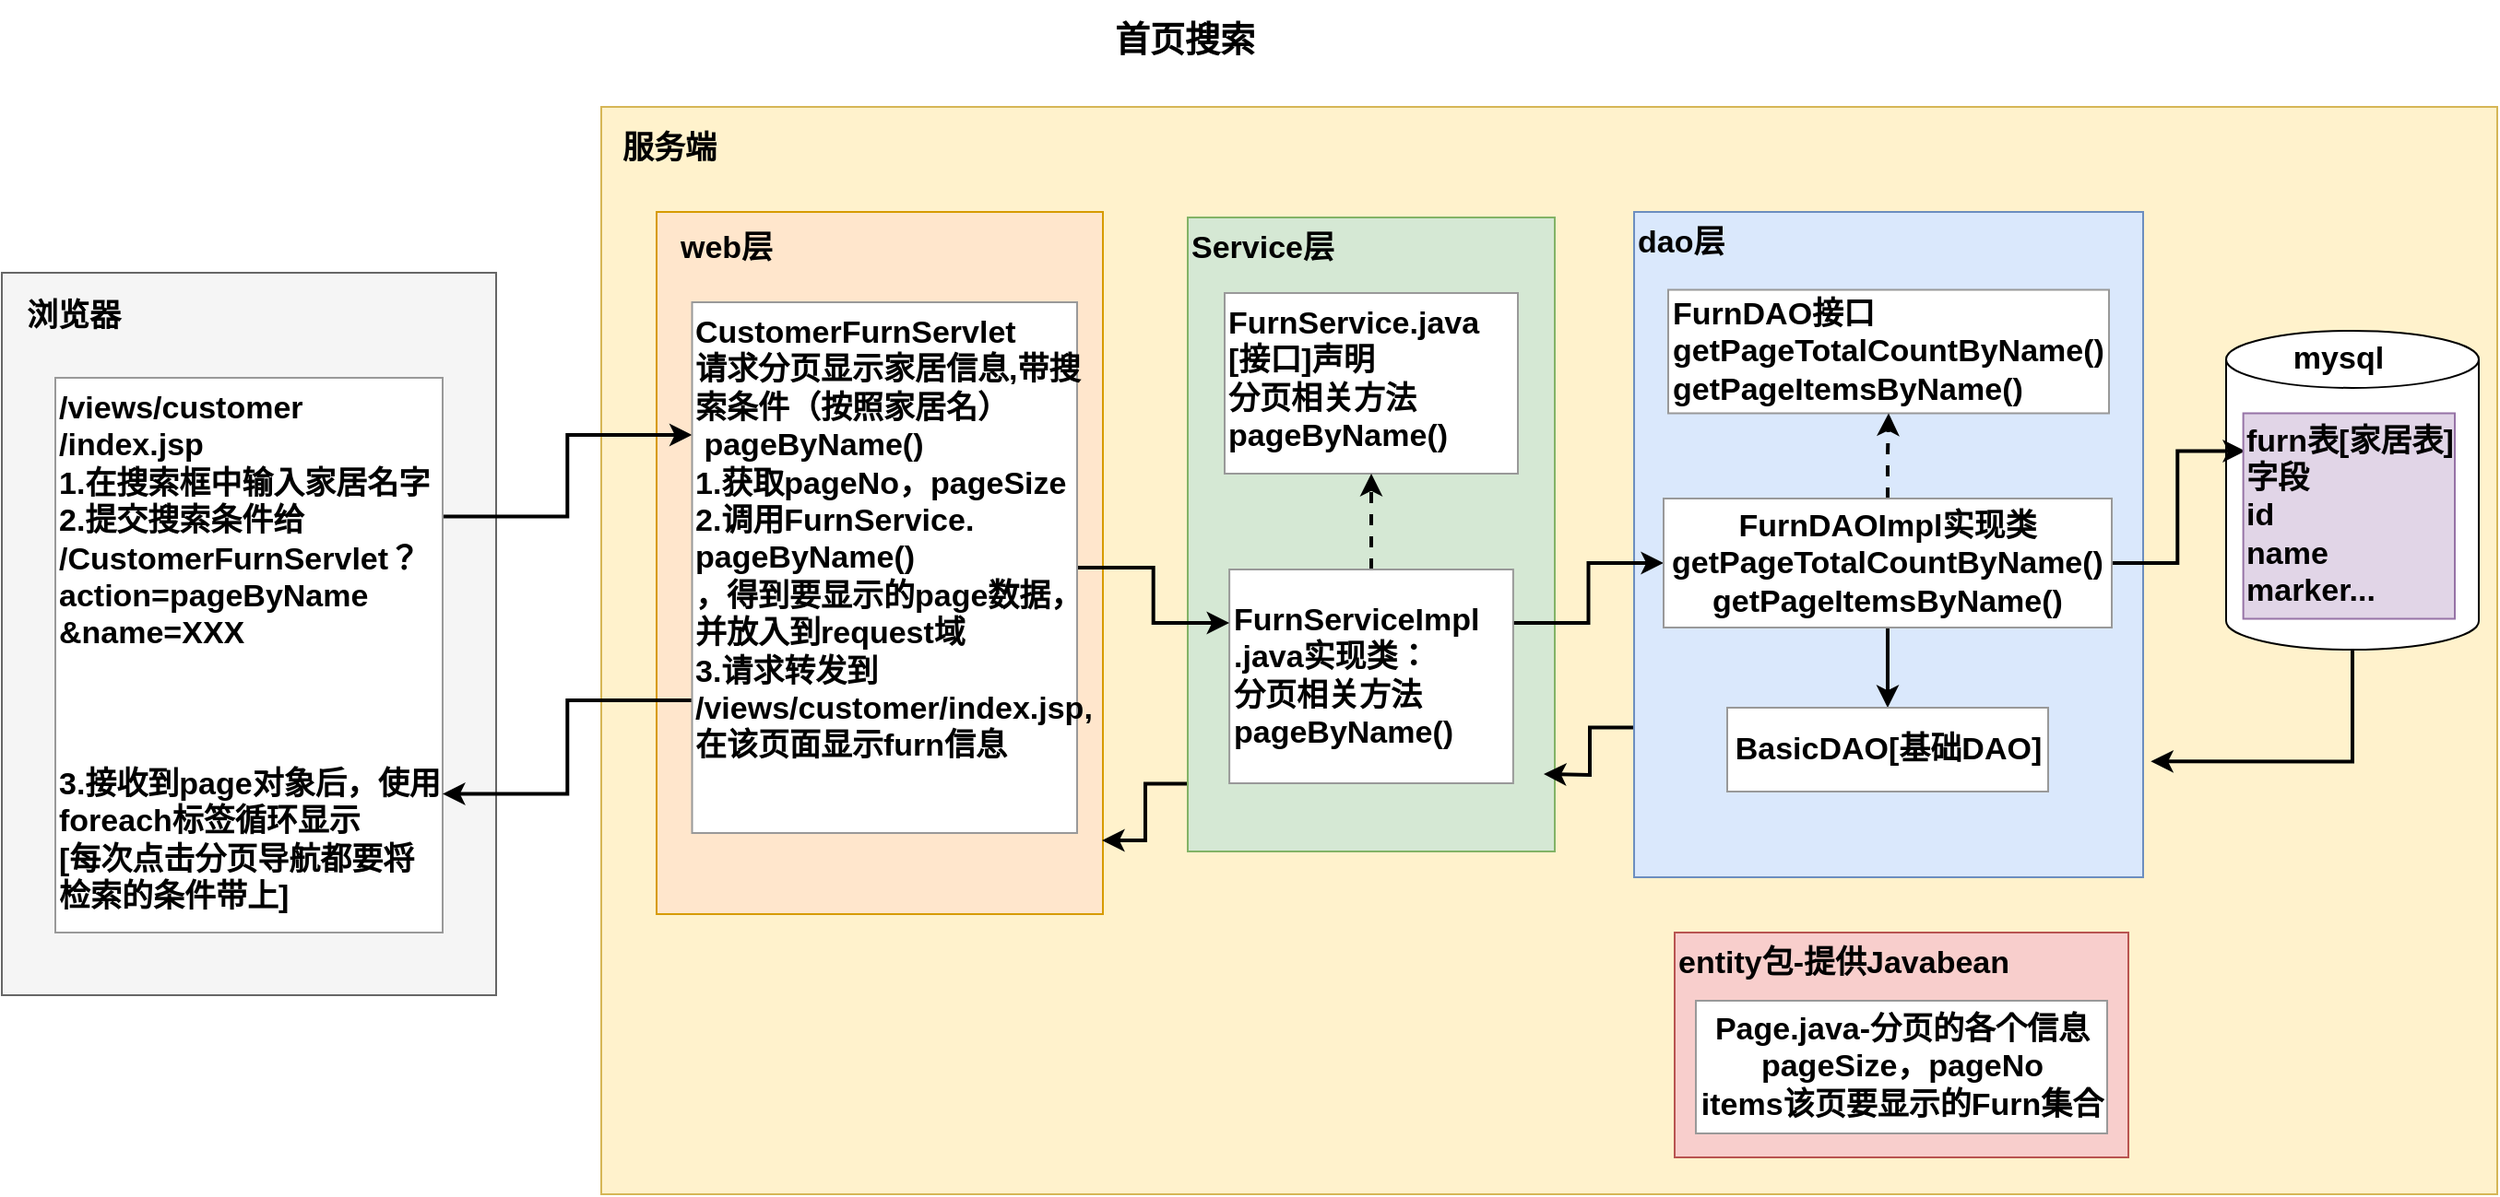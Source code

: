 <mxfile compressed="false" version="18.0.1" type="device">
  <diagram id="3w6g5_Ta-V8lRmugiTsT" name="第 1 页">
    <mxGraphModel dx="1060" dy="1170" grid="0" gridSize="10" guides="1" tooltips="1" connect="1" arrows="1" fold="1" page="0" pageScale="1" pageWidth="827" pageHeight="1169" math="0" shadow="0">
      <root>
        <mxCell id="0" />
        <mxCell id="1" parent="0" />
        <mxCell id="GYIKJYMq1MzzK1BG4W0E-1" value="&lt;span style=&quot;font-size: 19px;&quot;&gt;首页搜索&lt;/span&gt;" style="text;html=1;strokeColor=none;fillColor=none;align=center;verticalAlign=middle;whiteSpace=wrap;rounded=0;fontSize=18;fontStyle=1" parent="1" vertex="1">
          <mxGeometry x="1033" y="-45" width="297" height="44" as="geometry" />
        </mxCell>
        <mxCell id="GYIKJYMq1MzzK1BG4W0E-2" value="" style="rounded=0;whiteSpace=wrap;html=1;fontSize=18;fillColor=#f5f5f5;strokeColor=#666666;fontStyle=1;fontColor=#333333;" parent="1" vertex="1">
          <mxGeometry x="540" y="103" width="268" height="392" as="geometry" />
        </mxCell>
        <mxCell id="GYIKJYMq1MzzK1BG4W0E-3" value="浏览器" style="text;html=1;strokeColor=none;fillColor=none;align=center;verticalAlign=middle;whiteSpace=wrap;rounded=0;fontSize=17;fontStyle=1" parent="1" vertex="1">
          <mxGeometry x="549" y="112.25" width="60" height="30" as="geometry" />
        </mxCell>
        <mxCell id="GYIKJYMq1MzzK1BG4W0E-6" value="" style="rounded=0;whiteSpace=wrap;html=1;fontSize=17;fillColor=#fff2cc;strokeColor=#d6b656;fontStyle=1" parent="1" vertex="1">
          <mxGeometry x="865" y="13" width="1028" height="590" as="geometry" />
        </mxCell>
        <mxCell id="GYIKJYMq1MzzK1BG4W0E-7" value="服务端" style="text;html=1;strokeColor=none;fillColor=none;align=center;verticalAlign=middle;whiteSpace=wrap;rounded=0;fontSize=17;fontStyle=1" parent="1" vertex="1">
          <mxGeometry x="872" y="21" width="60" height="30" as="geometry" />
        </mxCell>
        <mxCell id="GYIKJYMq1MzzK1BG4W0E-9" value="" style="text;html=1;strokeColor=#d79b00;fillColor=#ffe6cc;align=left;verticalAlign=top;whiteSpace=wrap;rounded=0;fontSize=17;fontStyle=1" parent="1" vertex="1">
          <mxGeometry x="895" y="70" width="242" height="381" as="geometry" />
        </mxCell>
        <mxCell id="Zatc0vboHGfkbghF3RjW-18" style="edgeStyle=orthogonalEdgeStyle;rounded=0;orthogonalLoop=1;jettySize=auto;html=1;exitX=-0.001;exitY=0.893;exitDx=0;exitDy=0;entryX=0.998;entryY=0.895;entryDx=0;entryDy=0;entryPerimeter=0;fontSize=17;strokeColor=default;strokeWidth=2;exitPerimeter=0;" parent="1" source="GYIKJYMq1MzzK1BG4W0E-14" target="GYIKJYMq1MzzK1BG4W0E-9" edge="1">
          <mxGeometry relative="1" as="geometry" />
        </mxCell>
        <mxCell id="GYIKJYMq1MzzK1BG4W0E-14" value="Service层" style="text;html=1;strokeColor=#82b366;fillColor=#d5e8d4;align=left;verticalAlign=top;whiteSpace=wrap;rounded=0;fontSize=17;fontStyle=1" parent="1" vertex="1">
          <mxGeometry x="1183" y="73" width="199" height="344" as="geometry" />
        </mxCell>
        <mxCell id="8VZ2lhoY9Nfm3T2TA_DG-27" style="edgeStyle=orthogonalEdgeStyle;rounded=0;orthogonalLoop=1;jettySize=auto;html=1;exitX=0.004;exitY=0.775;exitDx=0;exitDy=0;fontSize=17;strokeWidth=2;exitPerimeter=0;" parent="1" source="GYIKJYMq1MzzK1BG4W0E-16" edge="1">
          <mxGeometry relative="1" as="geometry">
            <mxPoint x="1376" y="375" as="targetPoint" />
          </mxGeometry>
        </mxCell>
        <mxCell id="GYIKJYMq1MzzK1BG4W0E-16" value="dao层" style="text;html=1;strokeColor=#6c8ebf;fillColor=#dae8fc;align=left;verticalAlign=top;whiteSpace=wrap;rounded=0;fontSize=17;fontStyle=1" parent="1" vertex="1">
          <mxGeometry x="1425" y="70" width="276" height="361" as="geometry" />
        </mxCell>
        <mxCell id="8VZ2lhoY9Nfm3T2TA_DG-22" style="edgeStyle=orthogonalEdgeStyle;rounded=0;orthogonalLoop=1;jettySize=auto;html=1;exitX=0.5;exitY=1;exitDx=0;exitDy=0;exitPerimeter=0;entryX=1.015;entryY=0.826;entryDx=0;entryDy=0;entryPerimeter=0;fontSize=17;strokeWidth=2;" parent="1" source="GYIKJYMq1MzzK1BG4W0E-20" target="GYIKJYMq1MzzK1BG4W0E-16" edge="1">
          <mxGeometry relative="1" as="geometry" />
        </mxCell>
        <mxCell id="GYIKJYMq1MzzK1BG4W0E-20" value="" style="shape=cylinder3;whiteSpace=wrap;html=1;boundedLbl=1;backgroundOutline=1;size=15.49;fontSize=17;fontStyle=1" parent="1" vertex="1">
          <mxGeometry x="1746" y="134.5" width="137" height="173" as="geometry" />
        </mxCell>
        <mxCell id="8VZ2lhoY9Nfm3T2TA_DG-3" value="web层" style="text;html=1;strokeColor=none;fillColor=none;align=left;verticalAlign=top;whiteSpace=wrap;rounded=0;fontSize=17;fontStyle=1" parent="1" vertex="1">
          <mxGeometry x="906" y="73" width="60" height="30" as="geometry" />
        </mxCell>
        <mxCell id="8VZ2lhoY9Nfm3T2TA_DG-6" value="FurnService.java&lt;br&gt;[接口]声明&lt;br&gt;分页相关方法&lt;br&gt;pageByName()" style="rounded=0;whiteSpace=wrap;html=1;labelBorderColor=none;fontSize=17;strokeColor=#999999;fontStyle=1;align=left;verticalAlign=top;" parent="1" vertex="1">
          <mxGeometry x="1203" y="114" width="159" height="98" as="geometry" />
        </mxCell>
        <mxCell id="8VZ2lhoY9Nfm3T2TA_DG-8" style="edgeStyle=orthogonalEdgeStyle;rounded=0;orthogonalLoop=1;jettySize=auto;html=1;exitX=0.5;exitY=0;exitDx=0;exitDy=0;fontSize=17;dashed=1;strokeWidth=2;" parent="1" source="8VZ2lhoY9Nfm3T2TA_DG-7" target="8VZ2lhoY9Nfm3T2TA_DG-6" edge="1">
          <mxGeometry relative="1" as="geometry" />
        </mxCell>
        <mxCell id="bZlDuSdulc7KowGW-_eb-1" style="edgeStyle=orthogonalEdgeStyle;rounded=0;orthogonalLoop=1;jettySize=auto;html=1;exitX=1;exitY=0.25;exitDx=0;exitDy=0;entryX=0;entryY=0.5;entryDx=0;entryDy=0;fontStyle=0;strokeWidth=2;" edge="1" parent="1" source="8VZ2lhoY9Nfm3T2TA_DG-7" target="8VZ2lhoY9Nfm3T2TA_DG-10">
          <mxGeometry relative="1" as="geometry" />
        </mxCell>
        <mxCell id="8VZ2lhoY9Nfm3T2TA_DG-7" value="FurnServiceImpl&lt;br&gt;.java实现类：&lt;br&gt;分页相关方法&lt;br&gt;pageByName()" style="rounded=0;whiteSpace=wrap;html=1;labelBorderColor=none;fontSize=17;strokeColor=#999999;align=left;fontStyle=1;verticalAlign=middle;" parent="1" vertex="1">
          <mxGeometry x="1205.56" y="264" width="153.88" height="116" as="geometry" />
        </mxCell>
        <mxCell id="8VZ2lhoY9Nfm3T2TA_DG-9" value="FurnDAO接口&lt;br&gt;getPageTotalCountByName()&lt;br&gt;getPageItemsByName()" style="rounded=0;whiteSpace=wrap;html=1;labelBorderColor=none;fontSize=17;strokeColor=#999999;fontStyle=1;align=left;verticalAlign=middle;" parent="1" vertex="1">
          <mxGeometry x="1443.5" y="112.25" width="239" height="67" as="geometry" />
        </mxCell>
        <mxCell id="8VZ2lhoY9Nfm3T2TA_DG-13" style="edgeStyle=orthogonalEdgeStyle;rounded=0;orthogonalLoop=1;jettySize=auto;html=1;exitX=0.5;exitY=0;exitDx=0;exitDy=0;entryX=0.5;entryY=1;entryDx=0;entryDy=0;dashed=1;fontSize=17;strokeWidth=2;" parent="1" source="8VZ2lhoY9Nfm3T2TA_DG-10" target="8VZ2lhoY9Nfm3T2TA_DG-9" edge="1">
          <mxGeometry relative="1" as="geometry" />
        </mxCell>
        <mxCell id="8VZ2lhoY9Nfm3T2TA_DG-14" style="edgeStyle=orthogonalEdgeStyle;rounded=0;orthogonalLoop=1;jettySize=auto;html=1;exitX=0.5;exitY=1;exitDx=0;exitDy=0;entryX=0.5;entryY=0;entryDx=0;entryDy=0;fontSize=17;strokeWidth=2;" parent="1" source="8VZ2lhoY9Nfm3T2TA_DG-10" target="8VZ2lhoY9Nfm3T2TA_DG-11" edge="1">
          <mxGeometry relative="1" as="geometry" />
        </mxCell>
        <mxCell id="8VZ2lhoY9Nfm3T2TA_DG-21" style="edgeStyle=orthogonalEdgeStyle;rounded=0;orthogonalLoop=1;jettySize=auto;html=1;exitX=1;exitY=0.5;exitDx=0;exitDy=0;entryX=0.01;entryY=0.184;entryDx=0;entryDy=0;entryPerimeter=0;fontSize=17;strokeWidth=2;" parent="1" source="8VZ2lhoY9Nfm3T2TA_DG-10" target="8VZ2lhoY9Nfm3T2TA_DG-20" edge="1">
          <mxGeometry relative="1" as="geometry" />
        </mxCell>
        <mxCell id="8VZ2lhoY9Nfm3T2TA_DG-10" value="FurnDAOImpl实现类&lt;br&gt;&lt;span style=&quot;text-align: left;&quot;&gt;getPageTotalCountByName()&lt;/span&gt;&lt;br style=&quot;text-align: left;&quot;&gt;&lt;span style=&quot;text-align: left;&quot;&gt;getPageItemsByName()&lt;/span&gt;" style="rounded=0;whiteSpace=wrap;html=1;labelBorderColor=none;fontSize=17;strokeColor=#999999;fontStyle=1;align=center;verticalAlign=middle;" parent="1" vertex="1">
          <mxGeometry x="1441" y="225.5" width="243" height="70" as="geometry" />
        </mxCell>
        <mxCell id="8VZ2lhoY9Nfm3T2TA_DG-11" value="BasicDAO[基础DAO]" style="rounded=0;whiteSpace=wrap;html=1;labelBorderColor=none;fontSize=17;strokeColor=#999999;align=center;fontStyle=1;verticalAlign=middle;" parent="1" vertex="1">
          <mxGeometry x="1475.5" y="339" width="174" height="45.5" as="geometry" />
        </mxCell>
        <mxCell id="8VZ2lhoY9Nfm3T2TA_DG-19" value="mysql" style="text;html=1;strokeColor=none;fillColor=none;align=center;verticalAlign=middle;whiteSpace=wrap;rounded=0;labelBorderColor=none;fontSize=17;fontStyle=1" parent="1" vertex="1">
          <mxGeometry x="1776.5" y="134.5" width="60" height="30" as="geometry" />
        </mxCell>
        <mxCell id="8VZ2lhoY9Nfm3T2TA_DG-20" value="furn表[家居表]&lt;br&gt;字段&lt;br&gt;id&lt;br&gt;name&lt;br&gt;marker..." style="rounded=0;whiteSpace=wrap;html=1;labelBorderColor=none;fontSize=17;strokeColor=#9673a6;fillColor=#e1d5e7;fontStyle=1;align=left;" parent="1" vertex="1">
          <mxGeometry x="1755.31" y="179.25" width="114.69" height="111.5" as="geometry" />
        </mxCell>
        <mxCell id="Zatc0vboHGfkbghF3RjW-1" value="entity包-提供Javabean" style="rounded=0;whiteSpace=wrap;html=1;labelBorderColor=none;fontSize=17;strokeColor=#b85450;align=left;fontStyle=1;verticalAlign=top;fillColor=#f8cecc;" parent="1" vertex="1">
          <mxGeometry x="1447" y="461" width="246" height="122" as="geometry" />
        </mxCell>
        <mxCell id="bZlDuSdulc7KowGW-_eb-3" style="edgeStyle=orthogonalEdgeStyle;rounded=0;orthogonalLoop=1;jettySize=auto;html=1;exitX=1;exitY=0.25;exitDx=0;exitDy=0;entryX=0;entryY=0.25;entryDx=0;entryDy=0;strokeWidth=2;" edge="1" parent="1" source="Zatc0vboHGfkbghF3RjW-6" target="Zatc0vboHGfkbghF3RjW-7">
          <mxGeometry relative="1" as="geometry" />
        </mxCell>
        <mxCell id="Zatc0vboHGfkbghF3RjW-6" value="/views/customer&lt;br&gt;/index.jsp&lt;br&gt;1.在搜索框中输入家居名字&lt;br&gt;2.提交搜索条件给&lt;br&gt;/CustomerFurnServlet？action=pageByName&lt;br&gt;&amp;amp;name=XXX&lt;br&gt;&lt;br&gt;&lt;br&gt;&lt;br&gt;3.接收到page对象后，使用foreach标签循环显示&lt;br&gt;[每次点击分页导航都要将检索的条件带上]" style="rounded=0;whiteSpace=wrap;html=1;fontSize=17;fontStyle=1;align=left;verticalAlign=top;strokeColor=#999999;" parent="1" vertex="1">
          <mxGeometry x="569" y="160" width="210" height="301" as="geometry" />
        </mxCell>
        <mxCell id="Zatc0vboHGfkbghF3RjW-17" style="edgeStyle=orthogonalEdgeStyle;rounded=0;orthogonalLoop=1;jettySize=auto;html=1;entryX=0;entryY=0.25;entryDx=0;entryDy=0;fontSize=17;strokeColor=default;strokeWidth=2;exitX=1;exitY=0.5;exitDx=0;exitDy=0;" parent="1" source="Zatc0vboHGfkbghF3RjW-7" target="8VZ2lhoY9Nfm3T2TA_DG-7" edge="1">
          <mxGeometry relative="1" as="geometry">
            <mxPoint x="1120" y="288" as="sourcePoint" />
          </mxGeometry>
        </mxCell>
        <mxCell id="bZlDuSdulc7KowGW-_eb-2" style="edgeStyle=orthogonalEdgeStyle;rounded=0;orthogonalLoop=1;jettySize=auto;html=1;exitX=0;exitY=0.75;exitDx=0;exitDy=0;entryX=1;entryY=0.75;entryDx=0;entryDy=0;strokeWidth=2;" edge="1" parent="1" source="Zatc0vboHGfkbghF3RjW-7" target="Zatc0vboHGfkbghF3RjW-6">
          <mxGeometry relative="1" as="geometry" />
        </mxCell>
        <mxCell id="Zatc0vboHGfkbghF3RjW-7" value="CustomerFurnServlet&lt;br&gt;请求分页显示家居信息,带搜索条件（按照家居名）&lt;br&gt;&amp;nbsp;pageByName()&lt;br&gt;1.获取pageNo，pageSize&lt;br&gt;2.调用FurnService.&lt;br&gt;pageByName()&lt;br&gt;，得到要显示的page数据，并放入到request域&lt;br&gt;3.请求转发到&lt;br&gt;/views/customer/index.jsp,在该页面显示furn信息" style="rounded=0;whiteSpace=wrap;html=1;fontSize=17;align=left;verticalAlign=top;fontStyle=1;strokeColor=#999999;" parent="1" vertex="1">
          <mxGeometry x="914.25" y="119" width="208.75" height="288" as="geometry" />
        </mxCell>
        <mxCell id="sAvUuzzA0ZJwsFMWrOZG-2" value="Page.java-分页的各个信息&lt;br&gt;pageSize，pageNo&lt;br&gt;items该页要显示的Furn集合" style="rounded=0;whiteSpace=wrap;html=1;labelBorderColor=none;fontSize=17;strokeColor=#999999;fontStyle=1" parent="1" vertex="1">
          <mxGeometry x="1458.5" y="498" width="223" height="72" as="geometry" />
        </mxCell>
      </root>
    </mxGraphModel>
  </diagram>
</mxfile>

